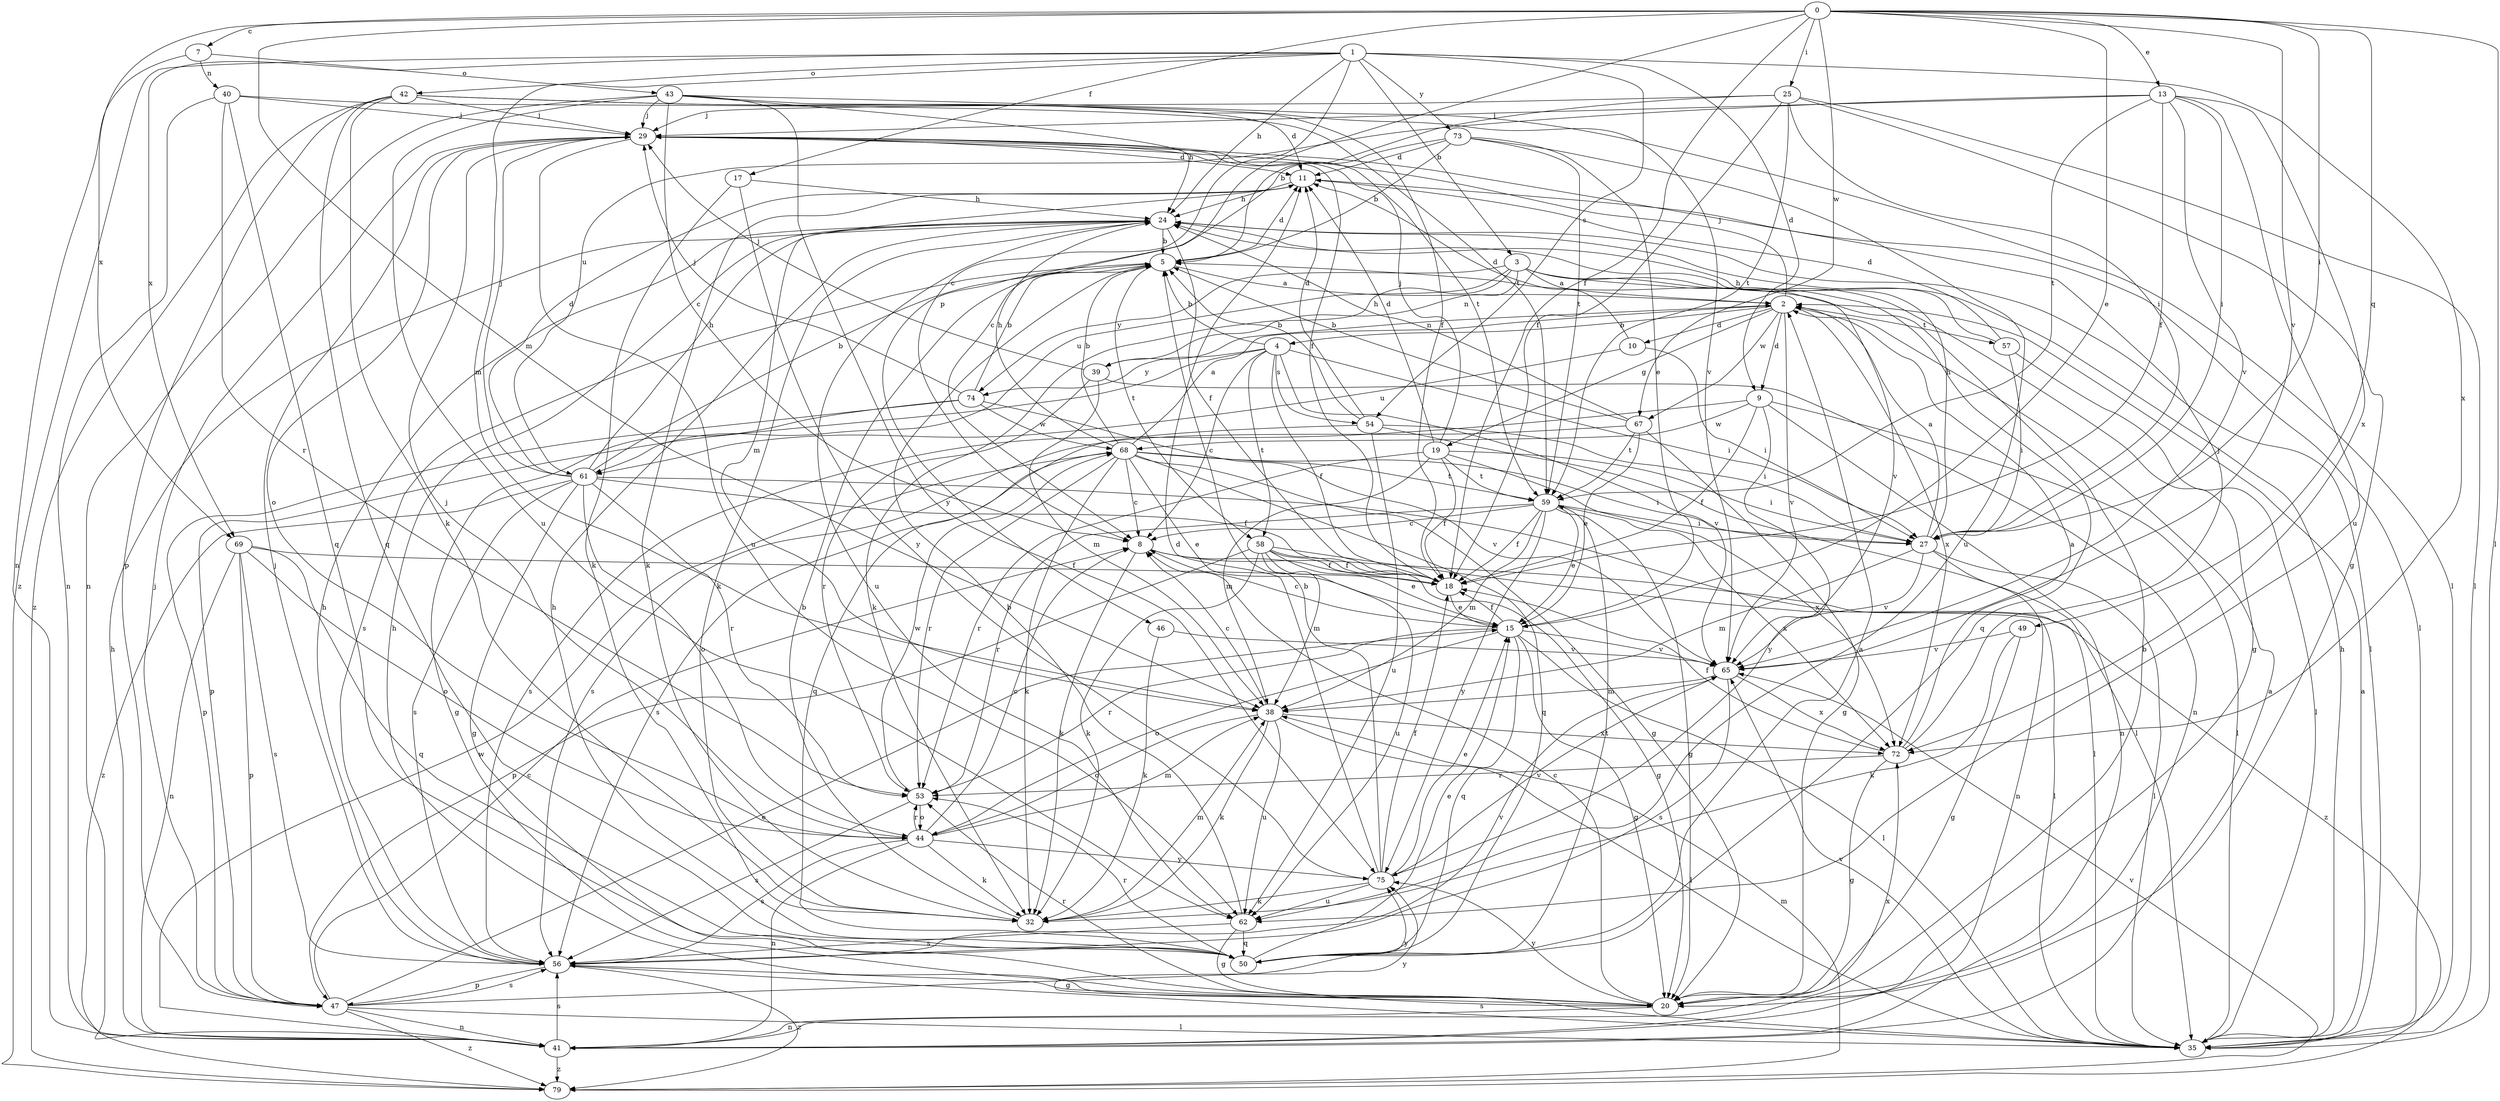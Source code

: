 strict digraph  {
0;
1;
2;
3;
4;
5;
7;
8;
9;
10;
11;
13;
15;
17;
18;
19;
20;
24;
25;
27;
29;
32;
35;
38;
39;
40;
41;
42;
43;
44;
46;
47;
49;
50;
53;
54;
56;
57;
58;
59;
61;
62;
65;
67;
68;
69;
72;
73;
74;
75;
79;
0 -> 7  [label=c];
0 -> 13  [label=e];
0 -> 15  [label=e];
0 -> 17  [label=f];
0 -> 18  [label=f];
0 -> 25  [label=i];
0 -> 27  [label=i];
0 -> 35  [label=l];
0 -> 38  [label=m];
0 -> 46  [label=p];
0 -> 49  [label=q];
0 -> 65  [label=v];
0 -> 67  [label=w];
0 -> 69  [label=x];
1 -> 3  [label=b];
1 -> 8  [label=c];
1 -> 9  [label=d];
1 -> 24  [label=h];
1 -> 38  [label=m];
1 -> 42  [label=o];
1 -> 54  [label=s];
1 -> 69  [label=x];
1 -> 72  [label=x];
1 -> 73  [label=y];
1 -> 79  [label=z];
2 -> 4  [label=b];
2 -> 9  [label=d];
2 -> 10  [label=d];
2 -> 19  [label=g];
2 -> 29  [label=j];
2 -> 39  [label=n];
2 -> 57  [label=t];
2 -> 65  [label=v];
2 -> 67  [label=w];
2 -> 72  [label=x];
3 -> 2  [label=a];
3 -> 20  [label=g];
3 -> 32  [label=k];
3 -> 39  [label=n];
3 -> 50  [label=q];
3 -> 61  [label=u];
3 -> 65  [label=v];
3 -> 74  [label=y];
4 -> 5  [label=b];
4 -> 8  [label=c];
4 -> 18  [label=f];
4 -> 27  [label=i];
4 -> 47  [label=p];
4 -> 54  [label=s];
4 -> 58  [label=t];
4 -> 65  [label=v];
4 -> 74  [label=y];
5 -> 2  [label=a];
5 -> 11  [label=d];
5 -> 56  [label=s];
5 -> 58  [label=t];
7 -> 40  [label=n];
7 -> 41  [label=n];
7 -> 43  [label=o];
8 -> 18  [label=f];
8 -> 32  [label=k];
8 -> 79  [label=z];
9 -> 18  [label=f];
9 -> 35  [label=l];
9 -> 41  [label=n];
9 -> 56  [label=s];
9 -> 68  [label=w];
9 -> 75  [label=y];
10 -> 11  [label=d];
10 -> 27  [label=i];
10 -> 61  [label=u];
11 -> 24  [label=h];
11 -> 32  [label=k];
11 -> 35  [label=l];
11 -> 38  [label=m];
13 -> 18  [label=f];
13 -> 27  [label=i];
13 -> 29  [label=j];
13 -> 59  [label=t];
13 -> 61  [label=u];
13 -> 62  [label=u];
13 -> 65  [label=v];
13 -> 72  [label=x];
15 -> 8  [label=c];
15 -> 18  [label=f];
15 -> 20  [label=g];
15 -> 35  [label=l];
15 -> 44  [label=o];
15 -> 50  [label=q];
15 -> 53  [label=r];
15 -> 65  [label=v];
17 -> 24  [label=h];
17 -> 32  [label=k];
17 -> 75  [label=y];
18 -> 15  [label=e];
19 -> 11  [label=d];
19 -> 18  [label=f];
19 -> 27  [label=i];
19 -> 29  [label=j];
19 -> 38  [label=m];
19 -> 53  [label=r];
19 -> 59  [label=t];
19 -> 72  [label=x];
20 -> 5  [label=b];
20 -> 8  [label=c];
20 -> 24  [label=h];
20 -> 41  [label=n];
20 -> 53  [label=r];
20 -> 75  [label=y];
24 -> 5  [label=b];
24 -> 18  [label=f];
24 -> 32  [label=k];
24 -> 35  [label=l];
24 -> 62  [label=u];
25 -> 5  [label=b];
25 -> 18  [label=f];
25 -> 20  [label=g];
25 -> 27  [label=i];
25 -> 29  [label=j];
25 -> 35  [label=l];
25 -> 59  [label=t];
27 -> 2  [label=a];
27 -> 24  [label=h];
27 -> 35  [label=l];
27 -> 38  [label=m];
27 -> 41  [label=n];
27 -> 65  [label=v];
29 -> 11  [label=d];
29 -> 18  [label=f];
29 -> 44  [label=o];
29 -> 59  [label=t];
29 -> 62  [label=u];
32 -> 5  [label=b];
32 -> 38  [label=m];
35 -> 2  [label=a];
35 -> 24  [label=h];
35 -> 56  [label=s];
35 -> 65  [label=v];
35 -> 75  [label=y];
38 -> 8  [label=c];
38 -> 32  [label=k];
38 -> 35  [label=l];
38 -> 44  [label=o];
38 -> 62  [label=u];
38 -> 72  [label=x];
39 -> 29  [label=j];
39 -> 38  [label=m];
39 -> 41  [label=n];
39 -> 53  [label=r];
40 -> 29  [label=j];
40 -> 41  [label=n];
40 -> 50  [label=q];
40 -> 53  [label=r];
40 -> 59  [label=t];
41 -> 2  [label=a];
41 -> 24  [label=h];
41 -> 56  [label=s];
41 -> 68  [label=w];
41 -> 72  [label=x];
41 -> 79  [label=z];
42 -> 18  [label=f];
42 -> 29  [label=j];
42 -> 32  [label=k];
42 -> 47  [label=p];
42 -> 50  [label=q];
42 -> 65  [label=v];
42 -> 79  [label=z];
43 -> 8  [label=c];
43 -> 11  [label=d];
43 -> 24  [label=h];
43 -> 29  [label=j];
43 -> 35  [label=l];
43 -> 41  [label=n];
43 -> 62  [label=u];
43 -> 75  [label=y];
44 -> 8  [label=c];
44 -> 29  [label=j];
44 -> 32  [label=k];
44 -> 38  [label=m];
44 -> 41  [label=n];
44 -> 53  [label=r];
44 -> 56  [label=s];
44 -> 75  [label=y];
46 -> 32  [label=k];
46 -> 65  [label=v];
47 -> 8  [label=c];
47 -> 15  [label=e];
47 -> 29  [label=j];
47 -> 35  [label=l];
47 -> 41  [label=n];
47 -> 56  [label=s];
47 -> 75  [label=y];
47 -> 79  [label=z];
49 -> 20  [label=g];
49 -> 32  [label=k];
49 -> 65  [label=v];
50 -> 2  [label=a];
50 -> 15  [label=e];
50 -> 24  [label=h];
50 -> 53  [label=r];
50 -> 59  [label=t];
53 -> 44  [label=o];
53 -> 56  [label=s];
53 -> 68  [label=w];
54 -> 5  [label=b];
54 -> 11  [label=d];
54 -> 27  [label=i];
54 -> 35  [label=l];
54 -> 50  [label=q];
54 -> 62  [label=u];
56 -> 20  [label=g];
56 -> 24  [label=h];
56 -> 29  [label=j];
56 -> 47  [label=p];
56 -> 65  [label=v];
56 -> 79  [label=z];
57 -> 11  [label=d];
57 -> 24  [label=h];
57 -> 27  [label=i];
57 -> 35  [label=l];
58 -> 15  [label=e];
58 -> 18  [label=f];
58 -> 20  [label=g];
58 -> 32  [label=k];
58 -> 35  [label=l];
58 -> 38  [label=m];
58 -> 47  [label=p];
58 -> 62  [label=u];
59 -> 8  [label=c];
59 -> 15  [label=e];
59 -> 18  [label=f];
59 -> 20  [label=g];
59 -> 27  [label=i];
59 -> 38  [label=m];
59 -> 53  [label=r];
59 -> 72  [label=x];
59 -> 75  [label=y];
61 -> 5  [label=b];
61 -> 11  [label=d];
61 -> 18  [label=f];
61 -> 20  [label=g];
61 -> 24  [label=h];
61 -> 29  [label=j];
61 -> 35  [label=l];
61 -> 44  [label=o];
61 -> 53  [label=r];
61 -> 56  [label=s];
61 -> 79  [label=z];
62 -> 5  [label=b];
62 -> 20  [label=g];
62 -> 50  [label=q];
62 -> 56  [label=s];
65 -> 38  [label=m];
65 -> 56  [label=s];
65 -> 72  [label=x];
67 -> 5  [label=b];
67 -> 15  [label=e];
67 -> 20  [label=g];
67 -> 24  [label=h];
67 -> 56  [label=s];
67 -> 59  [label=t];
68 -> 2  [label=a];
68 -> 5  [label=b];
68 -> 8  [label=c];
68 -> 15  [label=e];
68 -> 20  [label=g];
68 -> 24  [label=h];
68 -> 27  [label=i];
68 -> 32  [label=k];
68 -> 50  [label=q];
68 -> 53  [label=r];
68 -> 56  [label=s];
68 -> 59  [label=t];
69 -> 18  [label=f];
69 -> 41  [label=n];
69 -> 44  [label=o];
69 -> 47  [label=p];
69 -> 50  [label=q];
69 -> 56  [label=s];
72 -> 2  [label=a];
72 -> 18  [label=f];
72 -> 20  [label=g];
72 -> 29  [label=j];
72 -> 53  [label=r];
73 -> 5  [label=b];
73 -> 8  [label=c];
73 -> 11  [label=d];
73 -> 15  [label=e];
73 -> 59  [label=t];
73 -> 62  [label=u];
74 -> 5  [label=b];
74 -> 20  [label=g];
74 -> 29  [label=j];
74 -> 47  [label=p];
74 -> 65  [label=v];
74 -> 68  [label=w];
75 -> 5  [label=b];
75 -> 11  [label=d];
75 -> 15  [label=e];
75 -> 18  [label=f];
75 -> 32  [label=k];
75 -> 62  [label=u];
75 -> 65  [label=v];
79 -> 38  [label=m];
79 -> 65  [label=v];
}
